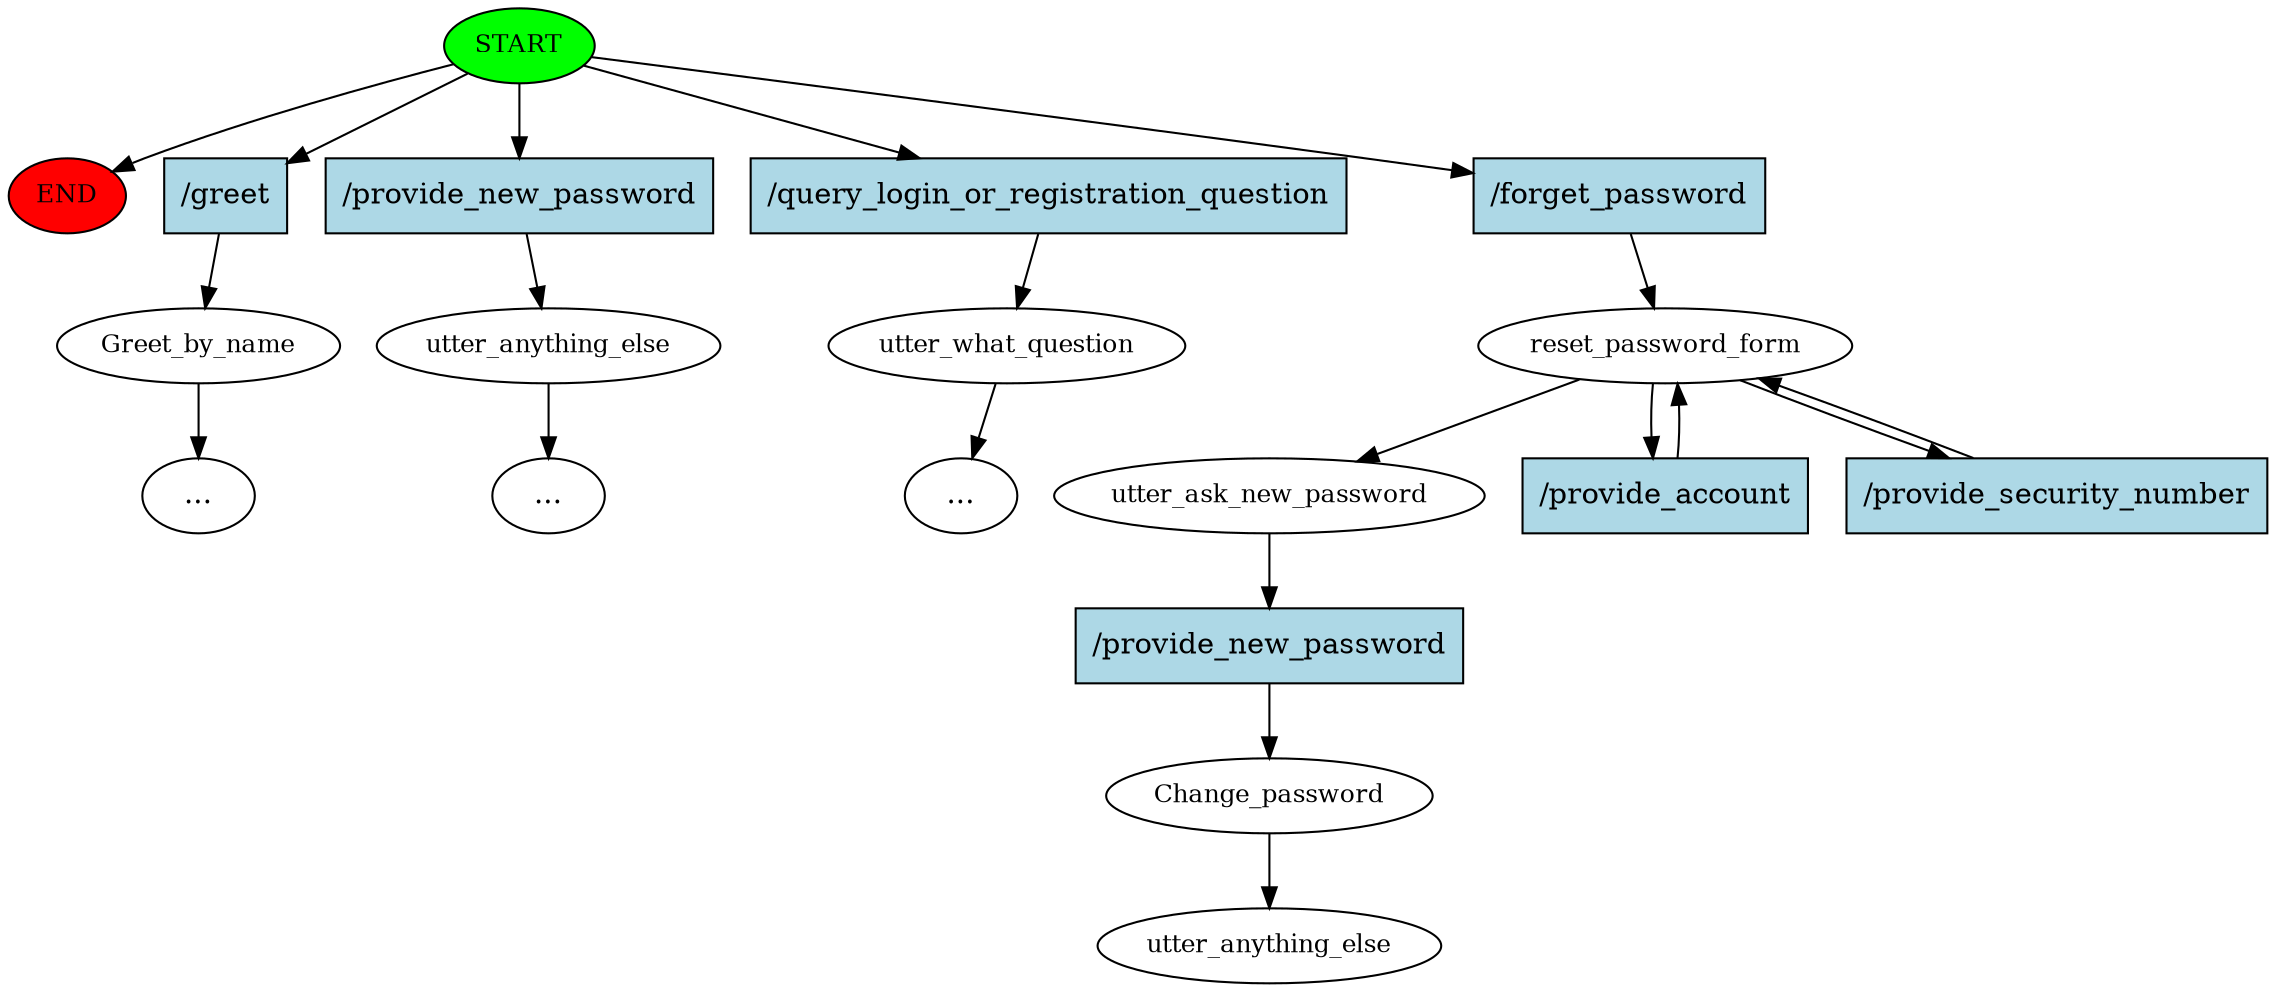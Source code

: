 digraph  {
0 [class="start active", fillcolor=green, fontsize=12, label=START, style=filled];
"-1" [class=end, fillcolor=red, fontsize=12, label=END, style=filled];
1 [class="", fontsize=12, label=Greet_by_name];
3 [class="", fontsize=12, label=utter_anything_else];
"-5" [class=ellipsis, label="..."];
4 [class="", fontsize=12, label=utter_what_question];
"-7" [class=ellipsis, label="..."];
"-9" [class=ellipsis, label="..."];
8 [class=active, fontsize=12, label=reset_password_form];
11 [class=active, fontsize=12, label=utter_ask_new_password];
12 [class=active, fontsize=12, label=Change_password];
13 [class="dashed active", fontsize=12, label=utter_anything_else];
14 [class=intent, fillcolor=lightblue, label="/greet", shape=rect, style=filled];
15 [class=intent, fillcolor=lightblue, label="/provide_new_password", shape=rect, style=filled];
16 [class=intent, fillcolor=lightblue, label="/query_login_or_registration_question", shape=rect, style=filled];
17 [class="intent active", fillcolor=lightblue, label="/forget_password", shape=rect, style=filled];
18 [class="intent active", fillcolor=lightblue, label="/provide_account", shape=rect, style=filled];
19 [class="intent active", fillcolor=lightblue, label="/provide_security_number", shape=rect, style=filled];
20 [class="intent active", fillcolor=lightblue, label="/provide_new_password", shape=rect, style=filled];
0 -> "-1"  [class="", key=NONE, label=""];
0 -> 14  [class="", key=0];
0 -> 15  [class="", key=0];
0 -> 16  [class="", key=0];
0 -> 17  [class=active, key=0];
1 -> "-9"  [class="", key=NONE, label=""];
3 -> "-5"  [class="", key=NONE, label=""];
4 -> "-7"  [class="", key=NONE, label=""];
8 -> 11  [class=active, key=NONE, label=""];
8 -> 18  [class=active, key=0];
8 -> 19  [class=active, key=0];
11 -> 20  [class=active, key=0];
12 -> 13  [class=active, key=NONE, label=""];
14 -> 1  [class="", key=0];
15 -> 3  [class="", key=0];
16 -> 4  [class="", key=0];
17 -> 8  [class=active, key=0];
18 -> 8  [class=active, key=0];
19 -> 8  [class=active, key=0];
20 -> 12  [class=active, key=0];
}
